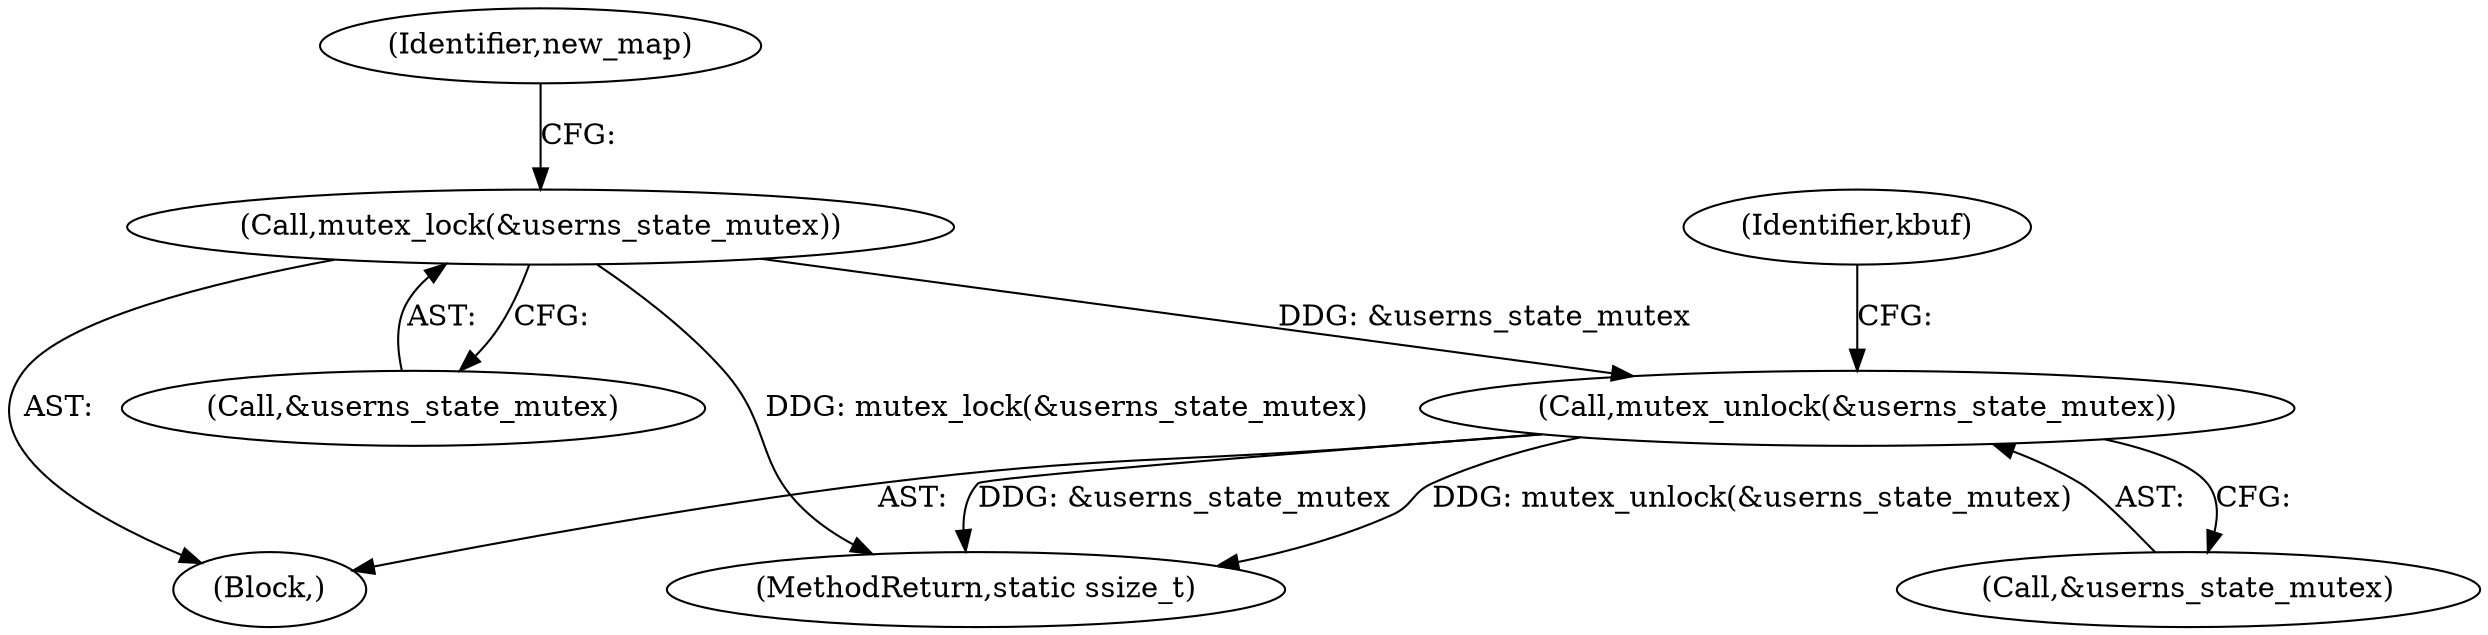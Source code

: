 digraph "0_linux_d2f007dbe7e4c9583eea6eb04d60001e85c6f1bd@API" {
"1000570" [label="(Call,mutex_unlock(&userns_state_mutex))"];
"1000170" [label="(Call,mutex_lock(&userns_state_mutex))"];
"1000570" [label="(Call,mutex_unlock(&userns_state_mutex))"];
"1000170" [label="(Call,mutex_lock(&userns_state_mutex))"];
"1000171" [label="(Call,&userns_state_mutex)"];
"1000124" [label="(Block,)"];
"1000577" [label="(MethodReturn,static ssize_t)"];
"1000175" [label="(Identifier,new_map)"];
"1000571" [label="(Call,&userns_state_mutex)"];
"1000574" [label="(Identifier,kbuf)"];
"1000570" -> "1000124"  [label="AST: "];
"1000570" -> "1000571"  [label="CFG: "];
"1000571" -> "1000570"  [label="AST: "];
"1000574" -> "1000570"  [label="CFG: "];
"1000570" -> "1000577"  [label="DDG: &userns_state_mutex"];
"1000570" -> "1000577"  [label="DDG: mutex_unlock(&userns_state_mutex)"];
"1000170" -> "1000570"  [label="DDG: &userns_state_mutex"];
"1000170" -> "1000124"  [label="AST: "];
"1000170" -> "1000171"  [label="CFG: "];
"1000171" -> "1000170"  [label="AST: "];
"1000175" -> "1000170"  [label="CFG: "];
"1000170" -> "1000577"  [label="DDG: mutex_lock(&userns_state_mutex)"];
}
